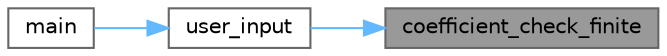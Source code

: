 digraph "coefficient_check_finite"
{
 // LATEX_PDF_SIZE
  bgcolor="transparent";
  edge [fontname=Helvetica,fontsize=10,labelfontname=Helvetica,labelfontsize=10];
  node [fontname=Helvetica,fontsize=10,shape=box,height=0.2,width=0.4];
  rankdir="RL";
  Node1 [id="Node000001",label="coefficient_check_finite",height=0.2,width=0.4,color="gray40", fillcolor="grey60", style="filled", fontcolor="black",tooltip="Checks if the number has a valid double value."];
  Node1 -> Node2 [id="edge1_Node000001_Node000002",dir="back",color="steelblue1",style="solid",tooltip=" "];
  Node2 [id="Node000002",label="user_input",height=0.2,width=0.4,color="grey40", fillcolor="white", style="filled",URL="$user__communication_8cpp.html#a9687666661257b5f913fa1799e53d2dd",tooltip="User input equation coefficients."];
  Node2 -> Node3 [id="edge2_Node000002_Node000003",dir="back",color="steelblue1",style="solid",tooltip=" "];
  Node3 [id="Node000003",label="main",height=0.2,width=0.4,color="grey40", fillcolor="white", style="filled",URL="$quadratic__equation_8cpp.html#a0ddf1224851353fc92bfbff6f499fa97",tooltip=" "];
}
